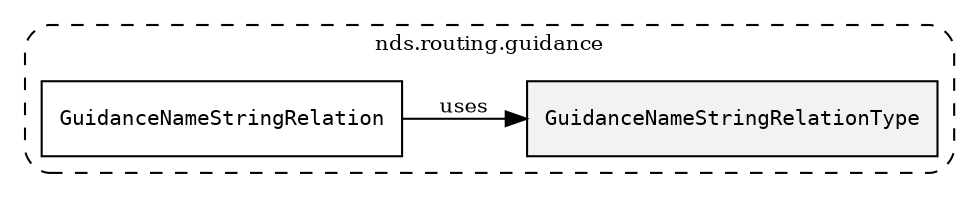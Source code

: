 /**
 * This dot file creates symbol collaboration diagram for GuidanceNameStringRelationType.
 */
digraph ZSERIO
{
    node [shape=box, fontsize=10];
    rankdir="LR";
    fontsize=10;
    tooltip="GuidanceNameStringRelationType collaboration diagram";

    subgraph "cluster_nds.routing.guidance"
    {
        style="dashed, rounded";
        label="nds.routing.guidance";
        tooltip="Package nds.routing.guidance";
        href="../../../content/packages/nds.routing.guidance.html#Package-nds-routing-guidance";
        target="_parent";

        "GuidanceNameStringRelationType" [style="filled", fillcolor="#0000000D", target="_parent", label=<<font face="monospace"><table align="center" border="0" cellspacing="0" cellpadding="0"><tr><td href="../../../content/packages/nds.routing.guidance.html#Enum-GuidanceNameStringRelationType" title="Enum defined in nds.routing.guidance">GuidanceNameStringRelationType</td></tr></table></font>>];
        "GuidanceNameStringRelation" [target="_parent", label=<<font face="monospace"><table align="center" border="0" cellspacing="0" cellpadding="0"><tr><td href="../../../content/packages/nds.routing.guidance.html#Structure-GuidanceNameStringRelation" title="Structure defined in nds.routing.guidance">GuidanceNameStringRelation</td></tr></table></font>>];
    }

    "GuidanceNameStringRelation" -> "GuidanceNameStringRelationType" [label="uses", fontsize=10];
}
